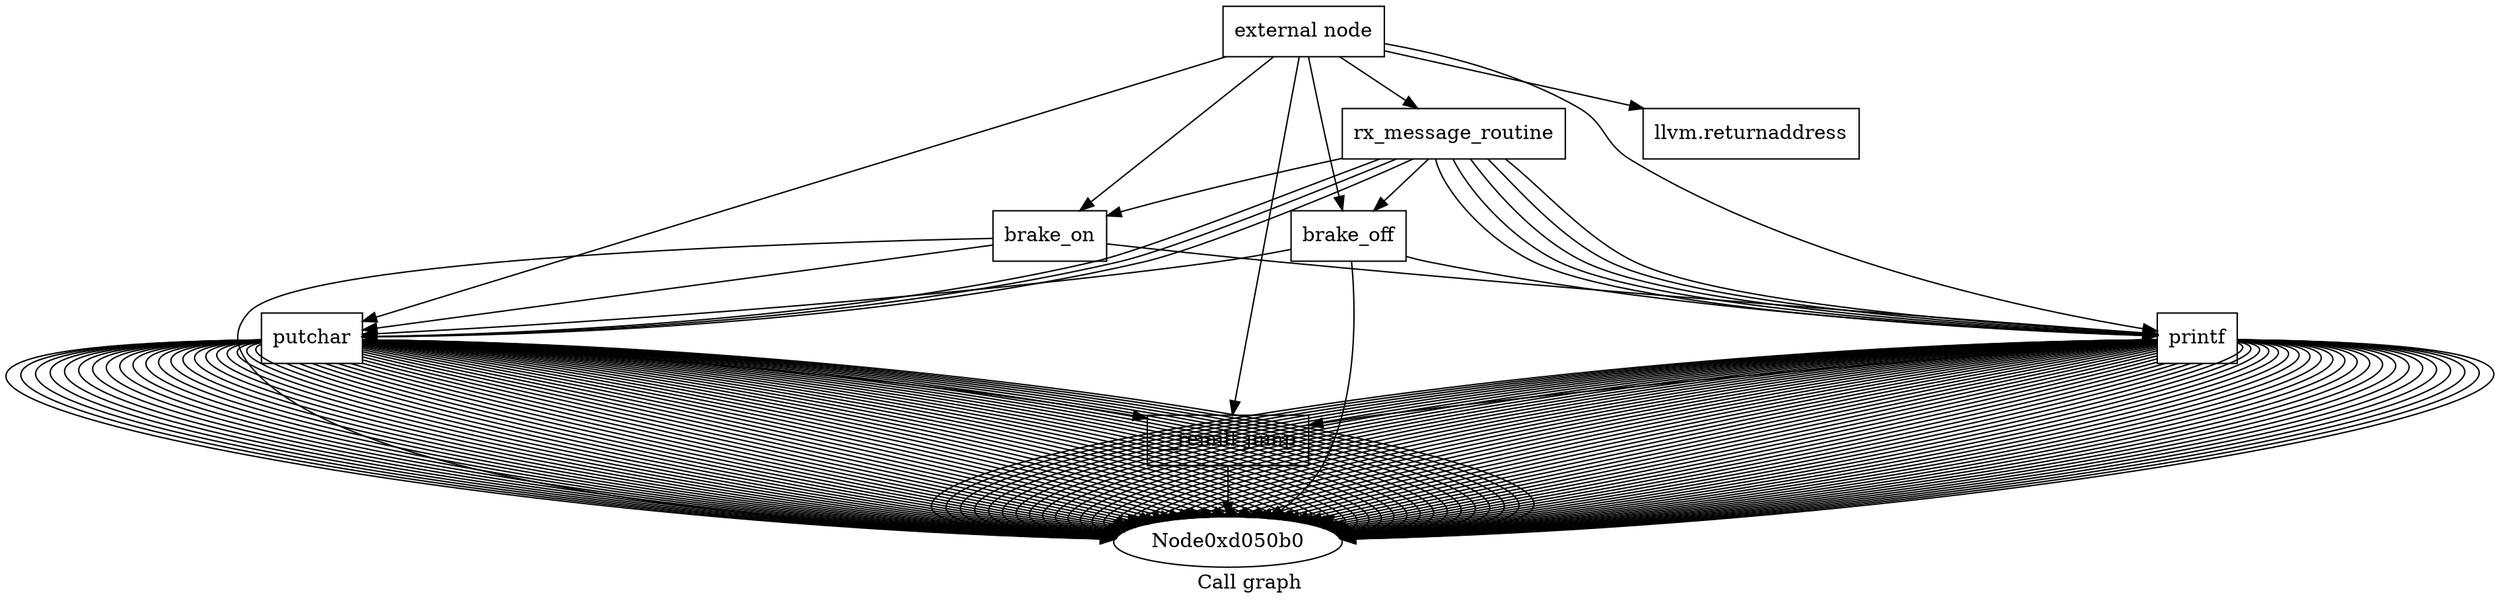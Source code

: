 digraph "Call graph" {
	label="Call graph";

	Node0xd05080 [shape=record,label="{external node}"];
	Node0xd05080 -> Node0xd05120;
	Node0xd05080 -> Node0xd051f0;
	Node0xd05080 -> Node0xd05150;
	Node0xd05080 -> Node0xd052f0;
	Node0xd05080 -> Node0xd0edc0;
	Node0xd05080 -> Node0xd0ed50;
	Node0xd05080 -> Node0xd0edf0;
	Node0xd05120 [shape=record,label="{__remill_jump}"];
	Node0xd05120 -> Node0xd050b0;
	Node0xd051f0 [shape=record,label="{printf}"];
	Node0xd051f0 -> Node0xd050b0;
	Node0xd051f0 -> Node0xd050b0;
	Node0xd051f0 -> Node0xd050b0;
	Node0xd051f0 -> Node0xd050b0;
	Node0xd051f0 -> Node0xd050b0;
	Node0xd051f0 -> Node0xd050b0;
	Node0xd051f0 -> Node0xd050b0;
	Node0xd051f0 -> Node0xd050b0;
	Node0xd051f0 -> Node0xd050b0;
	Node0xd051f0 -> Node0xd050b0;
	Node0xd051f0 -> Node0xd050b0;
	Node0xd051f0 -> Node0xd050b0;
	Node0xd051f0 -> Node0xd050b0;
	Node0xd051f0 -> Node0xd050b0;
	Node0xd051f0 -> Node0xd050b0;
	Node0xd051f0 -> Node0xd050b0;
	Node0xd051f0 -> Node0xd050b0;
	Node0xd051f0 -> Node0xd050b0;
	Node0xd051f0 -> Node0xd050b0;
	Node0xd051f0 -> Node0xd050b0;
	Node0xd051f0 -> Node0xd050b0;
	Node0xd051f0 -> Node0xd050b0;
	Node0xd051f0 -> Node0xd050b0;
	Node0xd051f0 -> Node0xd050b0;
	Node0xd051f0 -> Node0xd050b0;
	Node0xd051f0 -> Node0xd050b0;
	Node0xd051f0 -> Node0xd050b0;
	Node0xd051f0 -> Node0xd050b0;
	Node0xd051f0 -> Node0xd050b0;
	Node0xd051f0 -> Node0xd050b0;
	Node0xd051f0 -> Node0xd050b0;
	Node0xd051f0 -> Node0xd050b0;
	Node0xd051f0 -> Node0xd050b0;
	Node0xd051f0 -> Node0xd050b0;
	Node0xd051f0 -> Node0xd050b0;
	Node0xd051f0 -> Node0xd050b0;
	Node0xd051f0 -> Node0xd050b0;
	Node0xd051f0 -> Node0xd050b0;
	Node0xd051f0 -> Node0xd050b0;
	Node0xd051f0 -> Node0xd050b0;
	Node0xd051f0 -> Node0xd050b0;
	Node0xd051f0 -> Node0xd050b0;
	Node0xd051f0 -> Node0xd050b0;
	Node0xd051f0 -> Node0xd050b0;
	Node0xd051f0 -> Node0xd050b0;
	Node0xd051f0 -> Node0xd050b0;
	Node0xd051f0 -> Node0xd050b0;
	Node0xd051f0 -> Node0xd050b0;
	Node0xd051f0 -> Node0xd050b0;
	Node0xd051f0 -> Node0xd050b0;
	Node0xd051f0 -> Node0xd050b0;
	Node0xd051f0 -> Node0xd050b0;
	Node0xd051f0 -> Node0xd050b0;
	Node0xd051f0 -> Node0xd050b0;
	Node0xd051f0 -> Node0xd050b0;
	Node0xd051f0 -> Node0xd050b0;
	Node0xd051f0 -> Node0xd050b0;
	Node0xd051f0 -> Node0xd050b0;
	Node0xd051f0 -> Node0xd050b0;
	Node0xd051f0 -> Node0xd050b0;
	Node0xd051f0 -> Node0xd050b0;
	Node0xd051f0 -> Node0xd050b0;
	Node0xd051f0 -> Node0xd050b0;
	Node0xd051f0 -> Node0xd050b0;
	Node0xd051f0 -> Node0xd05120;
	Node0xd05150 [shape=record,label="{rx_message_routine}"];
	Node0xd05150 -> Node0xd051f0;
	Node0xd05150 -> Node0xd051f0;
	Node0xd05150 -> Node0xd051f0;
	Node0xd05150 -> Node0xd051f0;
	Node0xd05150 -> Node0xd052f0;
	Node0xd05150 -> Node0xd052f0;
	Node0xd05150 -> Node0xd0ed50;
	Node0xd05150 -> Node0xd0edc0;
	Node0xd05150 -> Node0xd051f0;
	Node0xd05150 -> Node0xd052f0;
	Node0xd052f0 [shape=record,label="{putchar}"];
	Node0xd052f0 -> Node0xd050b0;
	Node0xd052f0 -> Node0xd050b0;
	Node0xd052f0 -> Node0xd050b0;
	Node0xd052f0 -> Node0xd050b0;
	Node0xd052f0 -> Node0xd050b0;
	Node0xd052f0 -> Node0xd050b0;
	Node0xd052f0 -> Node0xd050b0;
	Node0xd052f0 -> Node0xd050b0;
	Node0xd052f0 -> Node0xd050b0;
	Node0xd052f0 -> Node0xd050b0;
	Node0xd052f0 -> Node0xd050b0;
	Node0xd052f0 -> Node0xd050b0;
	Node0xd052f0 -> Node0xd050b0;
	Node0xd052f0 -> Node0xd050b0;
	Node0xd052f0 -> Node0xd050b0;
	Node0xd052f0 -> Node0xd050b0;
	Node0xd052f0 -> Node0xd050b0;
	Node0xd052f0 -> Node0xd050b0;
	Node0xd052f0 -> Node0xd050b0;
	Node0xd052f0 -> Node0xd050b0;
	Node0xd052f0 -> Node0xd050b0;
	Node0xd052f0 -> Node0xd050b0;
	Node0xd052f0 -> Node0xd050b0;
	Node0xd052f0 -> Node0xd050b0;
	Node0xd052f0 -> Node0xd050b0;
	Node0xd052f0 -> Node0xd050b0;
	Node0xd052f0 -> Node0xd050b0;
	Node0xd052f0 -> Node0xd050b0;
	Node0xd052f0 -> Node0xd050b0;
	Node0xd052f0 -> Node0xd050b0;
	Node0xd052f0 -> Node0xd050b0;
	Node0xd052f0 -> Node0xd050b0;
	Node0xd052f0 -> Node0xd050b0;
	Node0xd052f0 -> Node0xd050b0;
	Node0xd052f0 -> Node0xd050b0;
	Node0xd052f0 -> Node0xd050b0;
	Node0xd052f0 -> Node0xd050b0;
	Node0xd052f0 -> Node0xd050b0;
	Node0xd052f0 -> Node0xd050b0;
	Node0xd052f0 -> Node0xd050b0;
	Node0xd052f0 -> Node0xd050b0;
	Node0xd052f0 -> Node0xd050b0;
	Node0xd052f0 -> Node0xd050b0;
	Node0xd052f0 -> Node0xd050b0;
	Node0xd052f0 -> Node0xd050b0;
	Node0xd052f0 -> Node0xd050b0;
	Node0xd052f0 -> Node0xd050b0;
	Node0xd052f0 -> Node0xd050b0;
	Node0xd052f0 -> Node0xd050b0;
	Node0xd052f0 -> Node0xd050b0;
	Node0xd052f0 -> Node0xd050b0;
	Node0xd052f0 -> Node0xd050b0;
	Node0xd052f0 -> Node0xd050b0;
	Node0xd052f0 -> Node0xd050b0;
	Node0xd052f0 -> Node0xd050b0;
	Node0xd052f0 -> Node0xd050b0;
	Node0xd052f0 -> Node0xd050b0;
	Node0xd052f0 -> Node0xd050b0;
	Node0xd052f0 -> Node0xd050b0;
	Node0xd052f0 -> Node0xd050b0;
	Node0xd052f0 -> Node0xd050b0;
	Node0xd052f0 -> Node0xd050b0;
	Node0xd052f0 -> Node0xd050b0;
	Node0xd052f0 -> Node0xd050b0;
	Node0xd052f0 -> Node0xd05120;
	Node0xd0edc0 [shape=record,label="{brake_on}"];
	Node0xd0edc0 -> Node0xd050b0;
	Node0xd0edc0 -> Node0xd051f0;
	Node0xd0edc0 -> Node0xd052f0;
	Node0xd0ed50 [shape=record,label="{brake_off}"];
	Node0xd0ed50 -> Node0xd050b0;
	Node0xd0ed50 -> Node0xd051f0;
	Node0xd0ed50 -> Node0xd052f0;
	Node0xd0edf0 [shape=record,label="{llvm.returnaddress}"];
}
